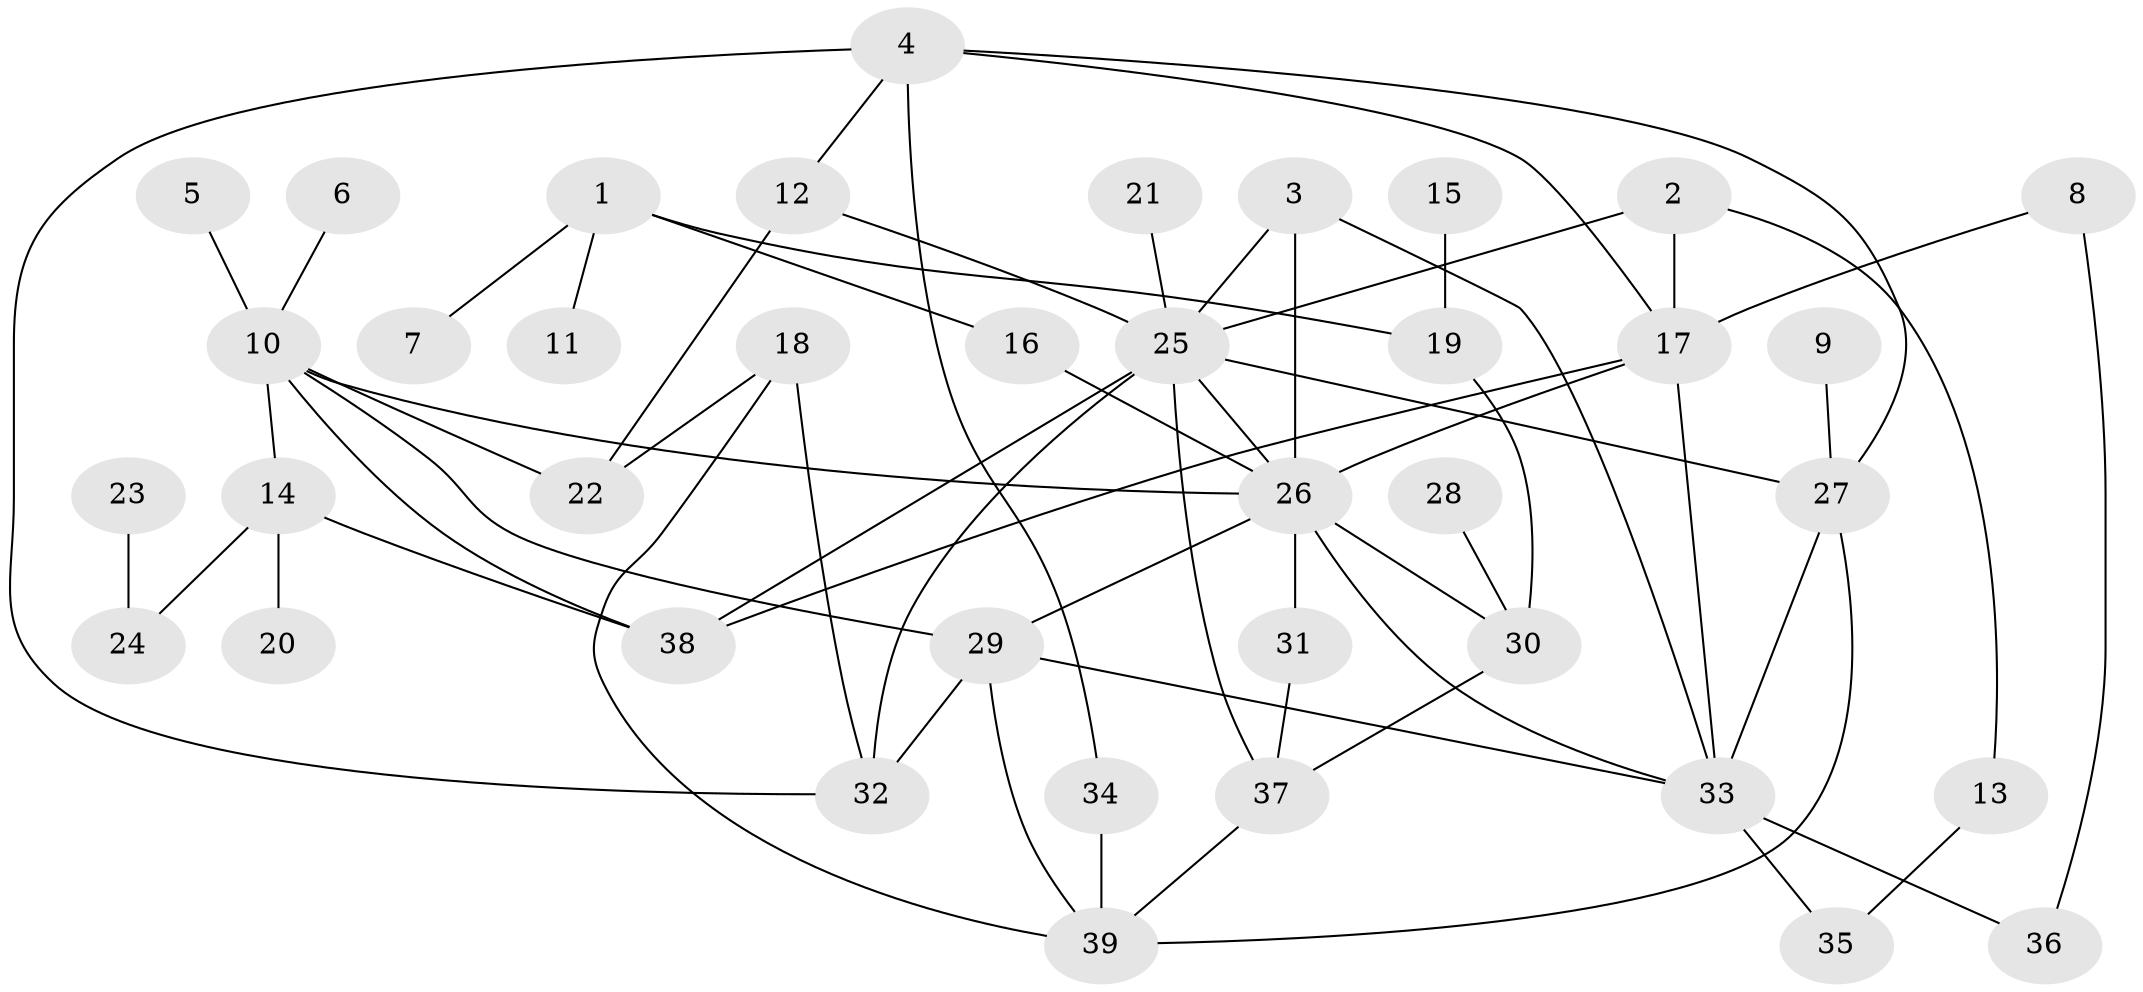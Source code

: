 // original degree distribution, {7: 0.012987012987012988, 6: 0.03896103896103896, 3: 0.24675324675324675, 5: 0.06493506493506493, 1: 0.2857142857142857, 2: 0.23376623376623376, 8: 0.012987012987012988, 4: 0.09090909090909091, 9: 0.012987012987012988}
// Generated by graph-tools (version 1.1) at 2025/49/03/09/25 03:49:24]
// undirected, 39 vertices, 63 edges
graph export_dot {
graph [start="1"]
  node [color=gray90,style=filled];
  1;
  2;
  3;
  4;
  5;
  6;
  7;
  8;
  9;
  10;
  11;
  12;
  13;
  14;
  15;
  16;
  17;
  18;
  19;
  20;
  21;
  22;
  23;
  24;
  25;
  26;
  27;
  28;
  29;
  30;
  31;
  32;
  33;
  34;
  35;
  36;
  37;
  38;
  39;
  1 -- 7 [weight=1.0];
  1 -- 11 [weight=1.0];
  1 -- 16 [weight=1.0];
  1 -- 19 [weight=1.0];
  2 -- 13 [weight=1.0];
  2 -- 17 [weight=1.0];
  2 -- 25 [weight=1.0];
  3 -- 25 [weight=1.0];
  3 -- 26 [weight=1.0];
  3 -- 33 [weight=1.0];
  4 -- 12 [weight=1.0];
  4 -- 17 [weight=1.0];
  4 -- 27 [weight=1.0];
  4 -- 32 [weight=1.0];
  4 -- 34 [weight=1.0];
  5 -- 10 [weight=1.0];
  6 -- 10 [weight=1.0];
  8 -- 17 [weight=1.0];
  8 -- 36 [weight=1.0];
  9 -- 27 [weight=1.0];
  10 -- 14 [weight=1.0];
  10 -- 22 [weight=1.0];
  10 -- 26 [weight=1.0];
  10 -- 29 [weight=1.0];
  10 -- 38 [weight=1.0];
  12 -- 22 [weight=1.0];
  12 -- 25 [weight=1.0];
  13 -- 35 [weight=1.0];
  14 -- 20 [weight=1.0];
  14 -- 24 [weight=1.0];
  14 -- 38 [weight=1.0];
  15 -- 19 [weight=1.0];
  16 -- 26 [weight=1.0];
  17 -- 26 [weight=1.0];
  17 -- 33 [weight=1.0];
  17 -- 38 [weight=1.0];
  18 -- 22 [weight=1.0];
  18 -- 32 [weight=1.0];
  18 -- 39 [weight=1.0];
  19 -- 30 [weight=1.0];
  21 -- 25 [weight=1.0];
  23 -- 24 [weight=1.0];
  25 -- 26 [weight=2.0];
  25 -- 27 [weight=1.0];
  25 -- 32 [weight=2.0];
  25 -- 37 [weight=1.0];
  25 -- 38 [weight=1.0];
  26 -- 29 [weight=1.0];
  26 -- 30 [weight=1.0];
  26 -- 31 [weight=1.0];
  26 -- 33 [weight=1.0];
  27 -- 33 [weight=1.0];
  27 -- 39 [weight=1.0];
  28 -- 30 [weight=1.0];
  29 -- 32 [weight=1.0];
  29 -- 33 [weight=1.0];
  29 -- 39 [weight=1.0];
  30 -- 37 [weight=1.0];
  31 -- 37 [weight=1.0];
  33 -- 35 [weight=1.0];
  33 -- 36 [weight=1.0];
  34 -- 39 [weight=1.0];
  37 -- 39 [weight=1.0];
}
